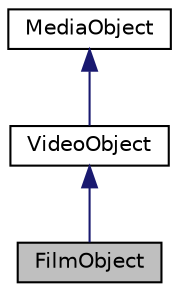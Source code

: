 digraph "FilmObject"
{
 // LATEX_PDF_SIZE
  edge [fontname="Helvetica",fontsize="10",labelfontname="Helvetica",labelfontsize="10"];
  node [fontname="Helvetica",fontsize="10",shape=record];
  Node1 [label="FilmObject",height=0.2,width=0.4,color="black", fillcolor="grey75", style="filled", fontcolor="black",tooltip=" "];
  Node2 -> Node1 [dir="back",color="midnightblue",fontsize="10",style="solid"];
  Node2 [label="VideoObject",height=0.2,width=0.4,color="black", fillcolor="white", style="filled",URL="$classVideoObject.html",tooltip=" "];
  Node3 -> Node2 [dir="back",color="midnightblue",fontsize="10",style="solid"];
  Node3 [label="MediaObject",height=0.2,width=0.4,color="black", fillcolor="white", style="filled",URL="$classMediaObject.html",tooltip=" "];
}
